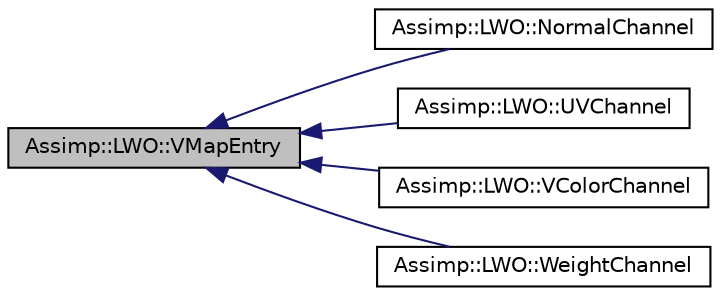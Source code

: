 digraph "Assimp::LWO::VMapEntry"
{
  edge [fontname="Helvetica",fontsize="10",labelfontname="Helvetica",labelfontsize="10"];
  node [fontname="Helvetica",fontsize="10",shape=record];
  rankdir="LR";
  Node1 [label="Assimp::LWO::VMapEntry",height=0.2,width=0.4,color="black", fillcolor="grey75", style="filled", fontcolor="black"];
  Node1 -> Node2 [dir="back",color="midnightblue",fontsize="10",style="solid"];
  Node2 [label="Assimp::LWO::NormalChannel",height=0.2,width=0.4,color="black", fillcolor="white", style="filled",URL="$struct_assimp_1_1_l_w_o_1_1_normal_channel.html",tooltip="Represents a vertex-normals channel (MODO extension) "];
  Node1 -> Node3 [dir="back",color="midnightblue",fontsize="10",style="solid"];
  Node3 [label="Assimp::LWO::UVChannel",height=0.2,width=0.4,color="black", fillcolor="white", style="filled",URL="$struct_assimp_1_1_l_w_o_1_1_u_v_channel.html",tooltip="Represents an extra vertex UV channel. "];
  Node1 -> Node4 [dir="back",color="midnightblue",fontsize="10",style="solid"];
  Node4 [label="Assimp::LWO::VColorChannel",height=0.2,width=0.4,color="black", fillcolor="white", style="filled",URL="$struct_assimp_1_1_l_w_o_1_1_v_color_channel.html",tooltip="Represents an extra vertex color channel. "];
  Node1 -> Node5 [dir="back",color="midnightblue",fontsize="10",style="solid"];
  Node5 [label="Assimp::LWO::WeightChannel",height=0.2,width=0.4,color="black", fillcolor="white", style="filled",URL="$struct_assimp_1_1_l_w_o_1_1_weight_channel.html",tooltip="Represents a weight map. "];
}
